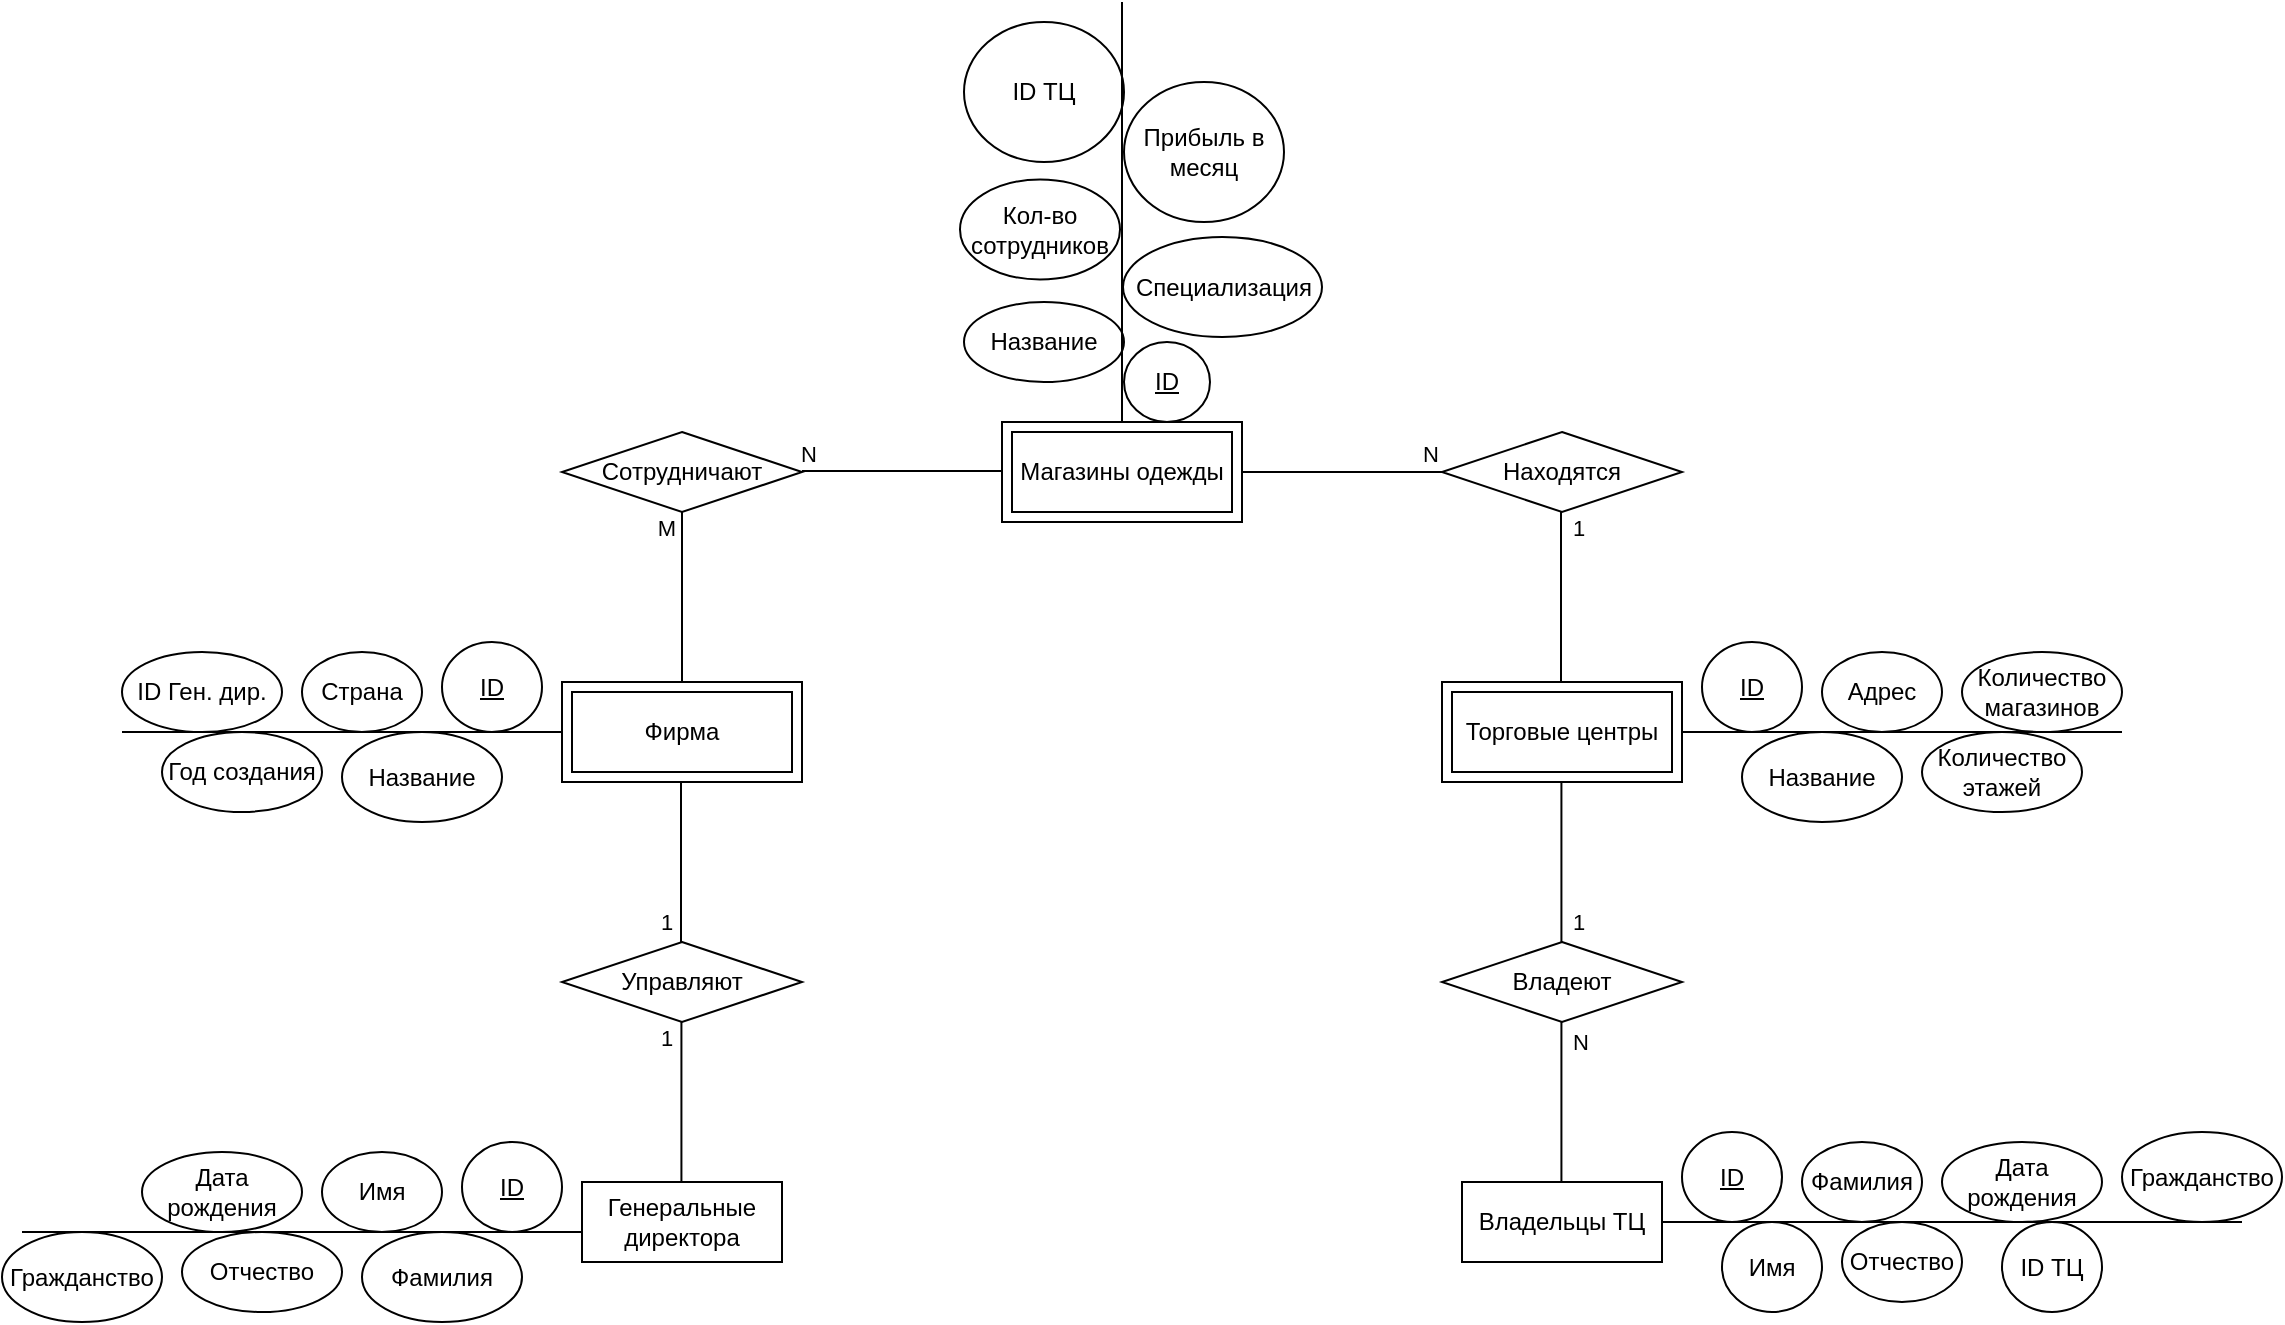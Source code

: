 <mxfile version="20.3.1" type="device"><diagram id="FcoMxgzam5IY4H39pRu1" name="lab_01"><mxGraphModel dx="1354" dy="1924" grid="1" gridSize="10" guides="1" tooltips="1" connect="1" arrows="1" fold="1" page="1" pageScale="1" pageWidth="827" pageHeight="1169" math="0" shadow="0"><root><mxCell id="0"/><mxCell id="1" parent="0"/><mxCell id="AWOYfvDtGH2WyGTlAvcC-9" value="" style="endArrow=none;html=1;rounded=0;entryX=0.5;entryY=1;entryDx=0;entryDy=0;exitX=0.5;exitY=0;exitDx=0;exitDy=0;" edge="1" parent="1"><mxGeometry width="50" height="50" relative="1" as="geometry"><mxPoint x="799.71" y="-415" as="sourcePoint"/><mxPoint x="799.71" y="-500" as="targetPoint"/></mxGeometry></mxCell><mxCell id="q-1Z86hXbwfCvd7rm6fv-2" value="N" style="edgeLabel;html=1;align=center;verticalAlign=middle;resizable=0;points=[];" vertex="1" connectable="0" parent="AWOYfvDtGH2WyGTlAvcC-9"><mxGeometry x="0.662" relative="1" as="geometry"><mxPoint x="9" y="-5" as="offset"/></mxGeometry></mxCell><mxCell id="1X-vDXJ7J8QsvZRhUThy-1" value="Магазины одежды" style="shape=ext;margin=3;double=1;whiteSpace=wrap;html=1;align=center;" vertex="1" parent="1"><mxGeometry x="520" y="-800" width="120" height="50" as="geometry"/></mxCell><mxCell id="g22v2LBvPBM9bIQqrg5i-1" value="Находятся" style="shape=rhombus;perimeter=rhombusPerimeter;whiteSpace=wrap;html=1;align=center;" vertex="1" parent="1"><mxGeometry x="740" y="-795" width="120" height="40" as="geometry"/></mxCell><mxCell id="g22v2LBvPBM9bIQqrg5i-2" value="Фирма" style="shape=ext;margin=3;double=1;whiteSpace=wrap;html=1;align=center;" vertex="1" parent="1"><mxGeometry x="300" y="-670" width="120" height="50" as="geometry"/></mxCell><mxCell id="g22v2LBvPBM9bIQqrg5i-5" value="Торговые центры" style="shape=ext;margin=3;double=1;whiteSpace=wrap;html=1;align=center;" vertex="1" parent="1"><mxGeometry x="740" y="-670" width="120" height="50" as="geometry"/></mxCell><mxCell id="g22v2LBvPBM9bIQqrg5i-7" value="Владельцы ТЦ" style="whiteSpace=wrap;html=1;align=center;" vertex="1" parent="1"><mxGeometry x="750" y="-420" width="100" height="40" as="geometry"/></mxCell><mxCell id="AWOYfvDtGH2WyGTlAvcC-1" value="Сотрудничают" style="shape=rhombus;perimeter=rhombusPerimeter;whiteSpace=wrap;html=1;align=center;" vertex="1" parent="1"><mxGeometry x="300" y="-795" width="120" height="40" as="geometry"/></mxCell><mxCell id="AWOYfvDtGH2WyGTlAvcC-2" value="" style="endArrow=none;html=1;rounded=0;entryX=0;entryY=0.5;entryDx=0;entryDy=0;exitX=1;exitY=0.5;exitDx=0;exitDy=0;" edge="1" parent="1" source="1X-vDXJ7J8QsvZRhUThy-1" target="g22v2LBvPBM9bIQqrg5i-1"><mxGeometry width="50" height="50" relative="1" as="geometry"><mxPoint x="580" y="-490" as="sourcePoint"/><mxPoint x="630" y="-540" as="targetPoint"/></mxGeometry></mxCell><mxCell id="AWOYfvDtGH2WyGTlAvcC-14" value="N" style="edgeLabel;html=1;align=center;verticalAlign=middle;resizable=0;points=[];" vertex="1" connectable="0" parent="AWOYfvDtGH2WyGTlAvcC-2"><mxGeometry x="0.235" y="-2" relative="1" as="geometry"><mxPoint x="32" y="-11" as="offset"/></mxGeometry></mxCell><mxCell id="AWOYfvDtGH2WyGTlAvcC-3" value="" style="endArrow=none;html=1;rounded=0;entryX=0;entryY=0.5;entryDx=0;entryDy=0;exitX=1;exitY=0.5;exitDx=0;exitDy=0;" edge="1" parent="1"><mxGeometry width="50" height="50" relative="1" as="geometry"><mxPoint x="420" y="-775.5" as="sourcePoint"/><mxPoint x="520" y="-775.5" as="targetPoint"/></mxGeometry></mxCell><mxCell id="AWOYfvDtGH2WyGTlAvcC-10" value="N" style="edgeLabel;html=1;align=center;verticalAlign=middle;resizable=0;points=[];" vertex="1" connectable="0" parent="AWOYfvDtGH2WyGTlAvcC-3"><mxGeometry x="-0.675" y="1" relative="1" as="geometry"><mxPoint x="-13" y="-8" as="offset"/></mxGeometry></mxCell><mxCell id="AWOYfvDtGH2WyGTlAvcC-4" value="" style="endArrow=none;html=1;rounded=0;entryX=0.5;entryY=1;entryDx=0;entryDy=0;exitX=0.5;exitY=0;exitDx=0;exitDy=0;" edge="1" parent="1" source="g22v2LBvPBM9bIQqrg5i-2" target="AWOYfvDtGH2WyGTlAvcC-1"><mxGeometry width="50" height="50" relative="1" as="geometry"><mxPoint x="580" y="-490" as="sourcePoint"/><mxPoint x="630" y="-540" as="targetPoint"/></mxGeometry></mxCell><mxCell id="AWOYfvDtGH2WyGTlAvcC-11" value="M" style="edgeLabel;html=1;align=center;verticalAlign=middle;resizable=0;points=[];" vertex="1" connectable="0" parent="AWOYfvDtGH2WyGTlAvcC-4"><mxGeometry x="0.602" relative="1" as="geometry"><mxPoint x="-8" y="-9" as="offset"/></mxGeometry></mxCell><mxCell id="AWOYfvDtGH2WyGTlAvcC-5" value="" style="endArrow=none;html=1;rounded=0;entryX=0.5;entryY=1;entryDx=0;entryDy=0;exitX=0.5;exitY=0;exitDx=0;exitDy=0;" edge="1" parent="1"><mxGeometry width="50" height="50" relative="1" as="geometry"><mxPoint x="799.5" y="-670" as="sourcePoint"/><mxPoint x="799.5" y="-755" as="targetPoint"/></mxGeometry></mxCell><mxCell id="AWOYfvDtGH2WyGTlAvcC-15" value="1" style="edgeLabel;html=1;align=center;verticalAlign=middle;resizable=0;points=[];" vertex="1" connectable="0" parent="AWOYfvDtGH2WyGTlAvcC-5"><mxGeometry x="0.845" relative="1" as="geometry"><mxPoint x="8" y="1" as="offset"/></mxGeometry></mxCell><mxCell id="AWOYfvDtGH2WyGTlAvcC-6" value="" style="endArrow=none;html=1;rounded=0;entryX=0.5;entryY=1;entryDx=0;entryDy=0;exitX=0.5;exitY=0;exitDx=0;exitDy=0;" edge="1" parent="1"><mxGeometry width="50" height="50" relative="1" as="geometry"><mxPoint x="359.5" y="-535" as="sourcePoint"/><mxPoint x="359.5" y="-620" as="targetPoint"/></mxGeometry></mxCell><mxCell id="AWOYfvDtGH2WyGTlAvcC-13" value="1" style="edgeLabel;html=1;align=center;verticalAlign=middle;resizable=0;points=[];" vertex="1" connectable="0" parent="AWOYfvDtGH2WyGTlAvcC-6"><mxGeometry x="-0.62" y="1" relative="1" as="geometry"><mxPoint x="-7" y="1" as="offset"/></mxGeometry></mxCell><mxCell id="AWOYfvDtGH2WyGTlAvcC-7" value="" style="endArrow=none;html=1;rounded=0;entryX=0.5;entryY=1;entryDx=0;entryDy=0;exitX=0.5;exitY=0;exitDx=0;exitDy=0;" edge="1" parent="1"><mxGeometry width="50" height="50" relative="1" as="geometry"><mxPoint x="799.71" y="-535" as="sourcePoint"/><mxPoint x="799.71" y="-620" as="targetPoint"/></mxGeometry></mxCell><mxCell id="q-1Z86hXbwfCvd7rm6fv-1" value="1" style="edgeLabel;html=1;align=center;verticalAlign=middle;resizable=0;points=[];" vertex="1" connectable="0" parent="AWOYfvDtGH2WyGTlAvcC-7"><mxGeometry x="-0.717" y="-1" relative="1" as="geometry"><mxPoint x="7" y="-3" as="offset"/></mxGeometry></mxCell><mxCell id="g22v2LBvPBM9bIQqrg5i-6" value="Владеют" style="shape=rhombus;perimeter=rhombusPerimeter;whiteSpace=wrap;html=1;align=center;" vertex="1" parent="1"><mxGeometry x="740" y="-540" width="120" height="40" as="geometry"/></mxCell><mxCell id="g22v2LBvPBM9bIQqrg5i-3" value="Управляют" style="shape=rhombus;perimeter=rhombusPerimeter;whiteSpace=wrap;html=1;align=center;" vertex="1" parent="1"><mxGeometry x="300" y="-540" width="120" height="40" as="geometry"/></mxCell><mxCell id="AWOYfvDtGH2WyGTlAvcC-8" value="" style="endArrow=none;html=1;rounded=0;entryX=0.5;entryY=1;entryDx=0;entryDy=0;exitX=0.5;exitY=0;exitDx=0;exitDy=0;" edge="1" parent="1"><mxGeometry width="50" height="50" relative="1" as="geometry"><mxPoint x="359.71" y="-415" as="sourcePoint"/><mxPoint x="359.71" y="-500" as="targetPoint"/></mxGeometry></mxCell><mxCell id="AWOYfvDtGH2WyGTlAvcC-12" value="1" style="edgeLabel;html=1;align=center;verticalAlign=middle;resizable=0;points=[];" vertex="1" connectable="0" parent="AWOYfvDtGH2WyGTlAvcC-8"><mxGeometry x="0.76" relative="1" as="geometry"><mxPoint x="-8" y="-2" as="offset"/></mxGeometry></mxCell><mxCell id="g22v2LBvPBM9bIQqrg5i-4" value="Генеральные директора" style="whiteSpace=wrap;html=1;align=center;" vertex="1" parent="1"><mxGeometry x="310" y="-420" width="100" height="40" as="geometry"/></mxCell><mxCell id="D1WxThpIHjrYgo-ew6JY-1" value="" style="line;strokeWidth=1;rotatable=0;dashed=0;labelPosition=right;align=left;verticalAlign=middle;spacingTop=0;spacingLeft=6;points=[];portConstraint=eastwest;direction=west;" vertex="1" parent="1"><mxGeometry x="850" y="-405" width="290" height="10" as="geometry"/></mxCell><mxCell id="D1WxThpIHjrYgo-ew6JY-3" value="Имя" style="ellipse;whiteSpace=wrap;html=1;align=center;" vertex="1" parent="1"><mxGeometry x="880" y="-400" width="50" height="45" as="geometry"/></mxCell><mxCell id="D1WxThpIHjrYgo-ew6JY-4" value="Фамилия" style="ellipse;whiteSpace=wrap;html=1;align=center;" vertex="1" parent="1"><mxGeometry x="920" y="-440" width="60" height="40" as="geometry"/></mxCell><mxCell id="D1WxThpIHjrYgo-ew6JY-5" value="Отчество" style="ellipse;whiteSpace=wrap;html=1;align=center;" vertex="1" parent="1"><mxGeometry x="940" y="-400" width="60" height="40" as="geometry"/></mxCell><mxCell id="D1WxThpIHjrYgo-ew6JY-6" value="ID" style="ellipse;whiteSpace=wrap;html=1;align=center;fontStyle=4;direction=south;" vertex="1" parent="1"><mxGeometry x="860" y="-445" width="50" height="45" as="geometry"/></mxCell><mxCell id="D1WxThpIHjrYgo-ew6JY-7" value="Дата рождения" style="ellipse;whiteSpace=wrap;html=1;align=center;" vertex="1" parent="1"><mxGeometry x="990" y="-440" width="80" height="40" as="geometry"/></mxCell><mxCell id="D1WxThpIHjrYgo-ew6JY-8" value="ID ТЦ" style="ellipse;whiteSpace=wrap;html=1;align=center;" vertex="1" parent="1"><mxGeometry x="1020" y="-400" width="50" height="45" as="geometry"/></mxCell><mxCell id="0qXhIrL3ey575hatXv7Z-1" value="" style="line;strokeWidth=1;rotatable=0;dashed=0;labelPosition=right;align=left;verticalAlign=middle;spacingTop=0;spacingLeft=6;points=[];portConstraint=eastwest;direction=west;" vertex="1" parent="1"><mxGeometry x="860" y="-650" width="220" height="10" as="geometry"/></mxCell><mxCell id="0qXhIrL3ey575hatXv7Z-2" value="Название" style="ellipse;whiteSpace=wrap;html=1;align=center;" vertex="1" parent="1"><mxGeometry x="890" y="-645" width="80" height="45" as="geometry"/></mxCell><mxCell id="0qXhIrL3ey575hatXv7Z-3" value="Адрес" style="ellipse;whiteSpace=wrap;html=1;align=center;" vertex="1" parent="1"><mxGeometry x="930" y="-685" width="60" height="40" as="geometry"/></mxCell><mxCell id="0qXhIrL3ey575hatXv7Z-4" value="Количество&lt;br&gt;этажей" style="ellipse;whiteSpace=wrap;html=1;align=center;" vertex="1" parent="1"><mxGeometry x="980" y="-645" width="80" height="40" as="geometry"/></mxCell><mxCell id="0qXhIrL3ey575hatXv7Z-5" value="ID" style="ellipse;whiteSpace=wrap;html=1;align=center;fontStyle=4;direction=south;" vertex="1" parent="1"><mxGeometry x="870" y="-690" width="50" height="45" as="geometry"/></mxCell><mxCell id="0qXhIrL3ey575hatXv7Z-6" value="Количество магазинов" style="ellipse;whiteSpace=wrap;html=1;align=center;" vertex="1" parent="1"><mxGeometry x="1000" y="-685" width="80" height="40" as="geometry"/></mxCell><mxCell id="0qXhIrL3ey575hatXv7Z-8" value="" style="line;strokeWidth=1;rotatable=0;dashed=0;labelPosition=right;align=left;verticalAlign=middle;spacingTop=0;spacingLeft=6;points=[];portConstraint=eastwest;direction=west;" vertex="1" parent="1"><mxGeometry x="80" y="-650" width="220" height="10" as="geometry"/></mxCell><mxCell id="0qXhIrL3ey575hatXv7Z-9" value="Название" style="ellipse;whiteSpace=wrap;html=1;align=center;" vertex="1" parent="1"><mxGeometry x="190" y="-645" width="80" height="45" as="geometry"/></mxCell><mxCell id="0qXhIrL3ey575hatXv7Z-10" value="Страна" style="ellipse;whiteSpace=wrap;html=1;align=center;" vertex="1" parent="1"><mxGeometry x="170" y="-685" width="60" height="40" as="geometry"/></mxCell><mxCell id="0qXhIrL3ey575hatXv7Z-11" value="Год создания" style="ellipse;whiteSpace=wrap;html=1;align=center;" vertex="1" parent="1"><mxGeometry x="100" y="-645" width="80" height="40" as="geometry"/></mxCell><mxCell id="0qXhIrL3ey575hatXv7Z-12" value="ID" style="ellipse;whiteSpace=wrap;html=1;align=center;fontStyle=4;direction=south;" vertex="1" parent="1"><mxGeometry x="240" y="-690" width="50" height="45" as="geometry"/></mxCell><mxCell id="0qXhIrL3ey575hatXv7Z-13" value="ID Ген. дир." style="ellipse;whiteSpace=wrap;html=1;align=center;" vertex="1" parent="1"><mxGeometry x="80" y="-685" width="80" height="40" as="geometry"/></mxCell><mxCell id="0qXhIrL3ey575hatXv7Z-14" value="" style="line;strokeWidth=1;rotatable=0;dashed=0;labelPosition=right;align=left;verticalAlign=middle;spacingTop=0;spacingLeft=6;points=[];portConstraint=eastwest;direction=west;" vertex="1" parent="1"><mxGeometry x="30" y="-400" width="280" height="10" as="geometry"/></mxCell><mxCell id="0qXhIrL3ey575hatXv7Z-15" value="Фамилия" style="ellipse;whiteSpace=wrap;html=1;align=center;" vertex="1" parent="1"><mxGeometry x="200" y="-395" width="80" height="45" as="geometry"/></mxCell><mxCell id="0qXhIrL3ey575hatXv7Z-16" value="Имя" style="ellipse;whiteSpace=wrap;html=1;align=center;" vertex="1" parent="1"><mxGeometry x="180" y="-435" width="60" height="40" as="geometry"/></mxCell><mxCell id="0qXhIrL3ey575hatXv7Z-17" value="Отчество" style="ellipse;whiteSpace=wrap;html=1;align=center;" vertex="1" parent="1"><mxGeometry x="110" y="-395" width="80" height="40" as="geometry"/></mxCell><mxCell id="0qXhIrL3ey575hatXv7Z-18" value="ID" style="ellipse;whiteSpace=wrap;html=1;align=center;fontStyle=4;direction=south;" vertex="1" parent="1"><mxGeometry x="250" y="-440" width="50" height="45" as="geometry"/></mxCell><mxCell id="0qXhIrL3ey575hatXv7Z-19" value="Дата рождения" style="ellipse;whiteSpace=wrap;html=1;align=center;" vertex="1" parent="1"><mxGeometry x="90" y="-435" width="80" height="40" as="geometry"/></mxCell><mxCell id="fZPVPth-E6mlwFVg3D-L-1" value="ID" style="ellipse;whiteSpace=wrap;html=1;align=center;fontStyle=4;" vertex="1" parent="1"><mxGeometry x="581" y="-840" width="43" height="40" as="geometry"/></mxCell><mxCell id="fZPVPth-E6mlwFVg3D-L-2" value="Кол-во сотрудников" style="ellipse;whiteSpace=wrap;html=1;align=center;" vertex="1" parent="1"><mxGeometry x="499" y="-921.25" width="80" height="50" as="geometry"/></mxCell><mxCell id="fZPVPth-E6mlwFVg3D-L-3" value="Специализация" style="ellipse;whiteSpace=wrap;html=1;align=center;" vertex="1" parent="1"><mxGeometry x="580.5" y="-892.5" width="99.5" height="50" as="geometry"/></mxCell><mxCell id="fZPVPth-E6mlwFVg3D-L-4" value="ID ТЦ" style="ellipse;whiteSpace=wrap;html=1;align=center;" vertex="1" parent="1"><mxGeometry x="501" y="-1000" width="80" height="70" as="geometry"/></mxCell><mxCell id="fZPVPth-E6mlwFVg3D-L-5" value="Прибыль в месяц" style="ellipse;whiteSpace=wrap;html=1;align=center;" vertex="1" parent="1"><mxGeometry x="581" y="-970" width="80" height="70" as="geometry"/></mxCell><mxCell id="fZPVPth-E6mlwFVg3D-L-6" value="Название" style="ellipse;whiteSpace=wrap;html=1;align=center;" vertex="1" parent="1"><mxGeometry x="501" y="-860" width="80" height="40" as="geometry"/></mxCell><mxCell id="fZPVPth-E6mlwFVg3D-L-7" value="" style="endArrow=none;html=1;rounded=0;exitX=0.5;exitY=0;exitDx=0;exitDy=0;" edge="1" parent="1" source="1X-vDXJ7J8QsvZRhUThy-1"><mxGeometry width="50" height="50" relative="1" as="geometry"><mxPoint x="580" y="-780" as="sourcePoint"/><mxPoint x="580" y="-1010" as="targetPoint"/></mxGeometry></mxCell><mxCell id="9kEFYzHxab4XCRzbE123-1" value="Гражданство" style="ellipse;whiteSpace=wrap;html=1;align=center;" vertex="1" parent="1"><mxGeometry x="20" y="-395" width="80" height="45" as="geometry"/></mxCell><mxCell id="9kEFYzHxab4XCRzbE123-2" value="Гражданство" style="ellipse;whiteSpace=wrap;html=1;align=center;" vertex="1" parent="1"><mxGeometry x="1080" y="-445" width="80" height="45" as="geometry"/></mxCell></root></mxGraphModel></diagram></mxfile>